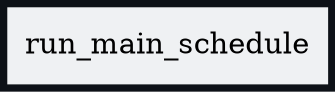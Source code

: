 digraph "" {
	"compound"="true";
	"splines"="spline";
	"rankdir"="LR";
	"bgcolor"="#0d1117";
	"fontname"="Helvetica";
	edge ["penwidth"="2"];
	node ["shape"="box", "style"="filled", "fillcolor"="#eff1f3", "color"="#eff1f3"];
	"node_System(0)" ["label"="run_main_schedule", "tooltip"="bevy_app::app::App::add_simple_outer_schedule::run_main_schedule"]
}
